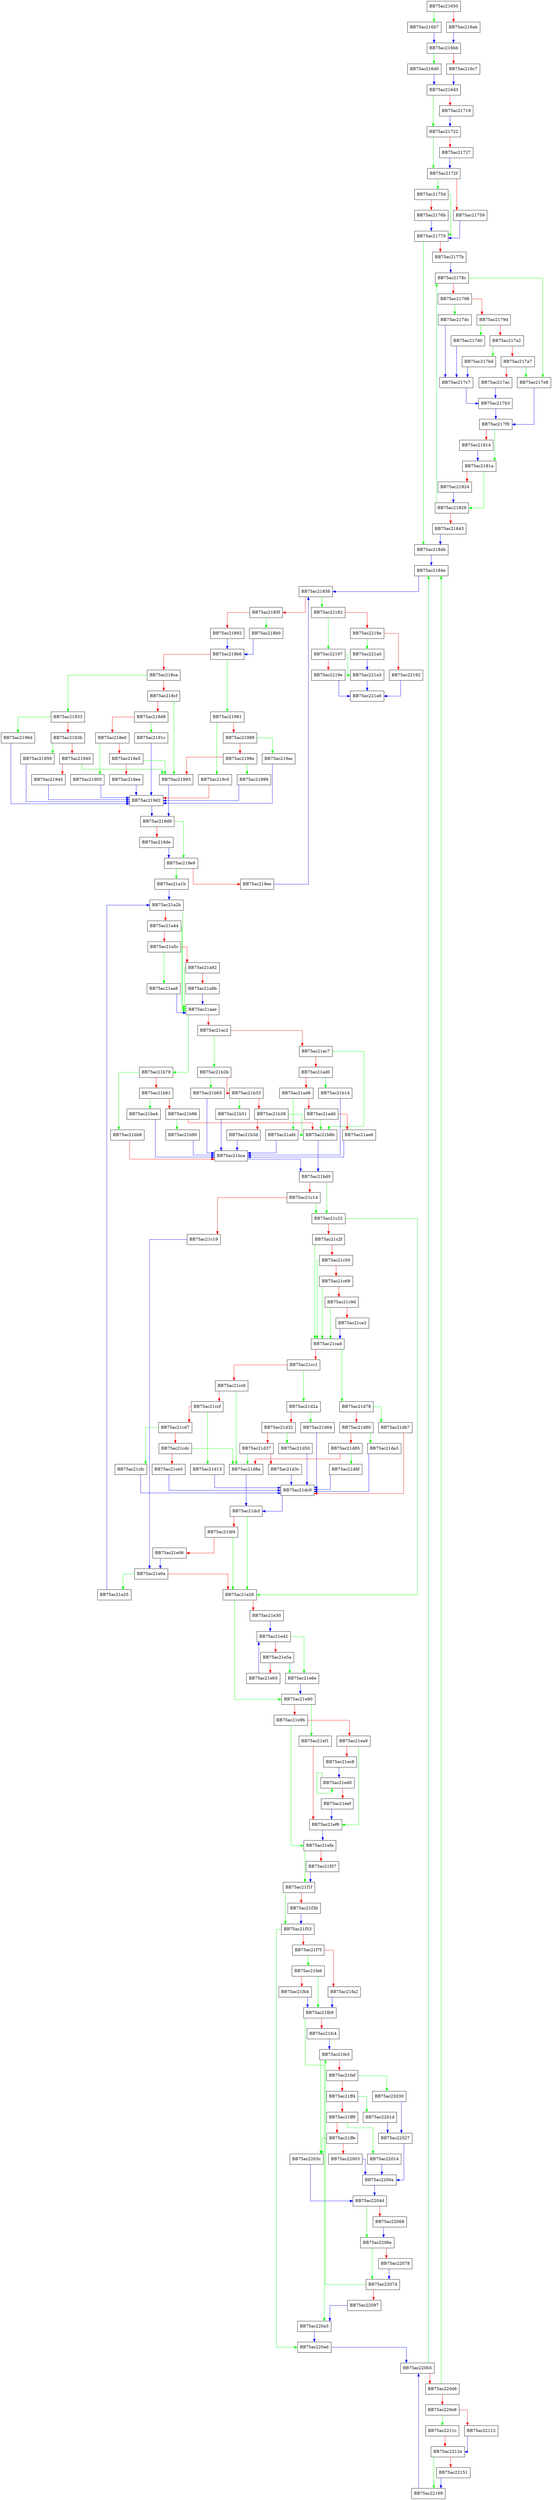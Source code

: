 digraph ZSTD_compressBlock_lazy2_row {
  node [shape="box"];
  graph [splines=ortho];
  BB75ac21650 -> BB75ac216b7 [color="green"];
  BB75ac21650 -> BB75ac216ab [color="red"];
  BB75ac216ab -> BB75ac216bb [color="blue"];
  BB75ac216b7 -> BB75ac216bb [color="blue"];
  BB75ac216bb -> BB75ac216d0 [color="green"];
  BB75ac216bb -> BB75ac216c7 [color="red"];
  BB75ac216c7 -> BB75ac216d3 [color="blue"];
  BB75ac216d0 -> BB75ac216d3 [color="blue"];
  BB75ac216d3 -> BB75ac21722 [color="green"];
  BB75ac216d3 -> BB75ac21719 [color="red"];
  BB75ac21719 -> BB75ac21722 [color="blue"];
  BB75ac21722 -> BB75ac2172f [color="green"];
  BB75ac21722 -> BB75ac21727 [color="red"];
  BB75ac21727 -> BB75ac2172f [color="blue"];
  BB75ac2172f -> BB75ac2175d [color="green"];
  BB75ac2172f -> BB75ac21759 [color="red"];
  BB75ac21759 -> BB75ac21770 [color="blue"];
  BB75ac2175d -> BB75ac21770 [color="green"];
  BB75ac2175d -> BB75ac2176b [color="red"];
  BB75ac2176b -> BB75ac21770 [color="blue"];
  BB75ac21770 -> BB75ac2184b [color="green"];
  BB75ac21770 -> BB75ac2177b [color="red"];
  BB75ac2177b -> BB75ac2178c [color="blue"];
  BB75ac2178c -> BB75ac217e8 [color="green"];
  BB75ac2178c -> BB75ac21798 [color="red"];
  BB75ac21798 -> BB75ac217dc [color="green"];
  BB75ac21798 -> BB75ac2179d [color="red"];
  BB75ac2179d -> BB75ac217d0 [color="green"];
  BB75ac2179d -> BB75ac217a2 [color="red"];
  BB75ac217a2 -> BB75ac217bd [color="green"];
  BB75ac217a2 -> BB75ac217a7 [color="red"];
  BB75ac217a7 -> BB75ac217e8 [color="green"];
  BB75ac217a7 -> BB75ac217ac [color="red"];
  BB75ac217ac -> BB75ac217b3 [color="blue"];
  BB75ac217b3 -> BB75ac217f9 [color="blue"];
  BB75ac217bd -> BB75ac217c7 [color="blue"];
  BB75ac217c7 -> BB75ac217b3 [color="blue"];
  BB75ac217d0 -> BB75ac217c7 [color="blue"];
  BB75ac217dc -> BB75ac217c7 [color="blue"];
  BB75ac217e8 -> BB75ac217f9 [color="blue"];
  BB75ac217f9 -> BB75ac2181a [color="green"];
  BB75ac217f9 -> BB75ac21814 [color="red"];
  BB75ac21814 -> BB75ac2181a [color="blue"];
  BB75ac2181a -> BB75ac21829 [color="green"];
  BB75ac2181a -> BB75ac21824 [color="red"];
  BB75ac21824 -> BB75ac21829 [color="blue"];
  BB75ac21829 -> BB75ac2178c [color="green"];
  BB75ac21829 -> BB75ac21843 [color="red"];
  BB75ac21843 -> BB75ac2184b [color="blue"];
  BB75ac2184b -> BB75ac2184e [color="blue"];
  BB75ac2184e -> BB75ac21856 [color="blue"];
  BB75ac21856 -> BB75ac22182 [color="green"];
  BB75ac21856 -> BB75ac2185f [color="red"];
  BB75ac2185f -> BB75ac218b0 [color="green"];
  BB75ac2185f -> BB75ac21892 [color="red"];
  BB75ac21892 -> BB75ac218b6 [color="blue"];
  BB75ac218b0 -> BB75ac218b6 [color="blue"];
  BB75ac218b6 -> BB75ac21981 [color="green"];
  BB75ac218b6 -> BB75ac218ca [color="red"];
  BB75ac218ca -> BB75ac21933 [color="green"];
  BB75ac218ca -> BB75ac218cf [color="red"];
  BB75ac218cf -> BB75ac21993 [color="green"];
  BB75ac218cf -> BB75ac218d8 [color="red"];
  BB75ac218d8 -> BB75ac2191c [color="green"];
  BB75ac218d8 -> BB75ac218e0 [color="red"];
  BB75ac218e0 -> BB75ac21905 [color="green"];
  BB75ac218e0 -> BB75ac218e5 [color="red"];
  BB75ac218e5 -> BB75ac21993 [color="green"];
  BB75ac218e5 -> BB75ac218ee [color="red"];
  BB75ac218ee -> BB75ac219d2 [color="blue"];
  BB75ac21905 -> BB75ac219d2 [color="blue"];
  BB75ac2191c -> BB75ac219d2 [color="blue"];
  BB75ac21933 -> BB75ac2196d [color="green"];
  BB75ac21933 -> BB75ac2193b [color="red"];
  BB75ac2193b -> BB75ac21959 [color="green"];
  BB75ac2193b -> BB75ac21940 [color="red"];
  BB75ac21940 -> BB75ac21993 [color="green"];
  BB75ac21940 -> BB75ac21945 [color="red"];
  BB75ac21945 -> BB75ac219d2 [color="blue"];
  BB75ac21959 -> BB75ac219d2 [color="blue"];
  BB75ac2196d -> BB75ac219d2 [color="blue"];
  BB75ac21981 -> BB75ac219c0 [color="green"];
  BB75ac21981 -> BB75ac21989 [color="red"];
  BB75ac21989 -> BB75ac219ac [color="green"];
  BB75ac21989 -> BB75ac2198e [color="red"];
  BB75ac2198e -> BB75ac21998 [color="green"];
  BB75ac2198e -> BB75ac21993 [color="red"];
  BB75ac21993 -> BB75ac219d9 [color="blue"];
  BB75ac21998 -> BB75ac219d2 [color="blue"];
  BB75ac219ac -> BB75ac219d2 [color="blue"];
  BB75ac219c0 -> BB75ac219d2 [color="red"];
  BB75ac219d2 -> BB75ac219d9 [color="blue"];
  BB75ac219d9 -> BB75ac219e9 [color="green"];
  BB75ac219d9 -> BB75ac219de [color="red"];
  BB75ac219de -> BB75ac219e9 [color="blue"];
  BB75ac219e9 -> BB75ac21a1b [color="green"];
  BB75ac219e9 -> BB75ac219ee [color="red"];
  BB75ac219ee -> BB75ac21856 [color="blue"];
  BB75ac21a1b -> BB75ac21a2b [color="blue"];
  BB75ac21a25 -> BB75ac21a2b [color="blue"];
  BB75ac21a2b -> BB75ac21aae [color="green"];
  BB75ac21a2b -> BB75ac21a44 [color="red"];
  BB75ac21a44 -> BB75ac21aae [color="green"];
  BB75ac21a44 -> BB75ac21a5c [color="red"];
  BB75ac21a5c -> BB75ac21aa8 [color="green"];
  BB75ac21a5c -> BB75ac21a92 [color="red"];
  BB75ac21a92 -> BB75ac21aae [color="green"];
  BB75ac21a92 -> BB75ac21a9b [color="red"];
  BB75ac21a9b -> BB75ac21aae [color="blue"];
  BB75ac21aa8 -> BB75ac21aae [color="blue"];
  BB75ac21aae -> BB75ac21b79 [color="green"];
  BB75ac21aae -> BB75ac21ac2 [color="red"];
  BB75ac21ac2 -> BB75ac21b2b [color="green"];
  BB75ac21ac2 -> BB75ac21ac7 [color="red"];
  BB75ac21ac7 -> BB75ac21b8b [color="green"];
  BB75ac21ac7 -> BB75ac21ad0 [color="red"];
  BB75ac21ad0 -> BB75ac21b14 [color="green"];
  BB75ac21ad0 -> BB75ac21ad8 [color="red"];
  BB75ac21ad8 -> BB75ac21afd [color="green"];
  BB75ac21ad8 -> BB75ac21add [color="red"];
  BB75ac21add -> BB75ac21b8b [color="green"];
  BB75ac21add -> BB75ac21ae6 [color="red"];
  BB75ac21ae6 -> BB75ac21bca [color="blue"];
  BB75ac21afd -> BB75ac21bca [color="blue"];
  BB75ac21b14 -> BB75ac21bca [color="blue"];
  BB75ac21b2b -> BB75ac21b65 [color="green"];
  BB75ac21b2b -> BB75ac21b33 [color="red"];
  BB75ac21b33 -> BB75ac21b51 [color="green"];
  BB75ac21b33 -> BB75ac21b38 [color="red"];
  BB75ac21b38 -> BB75ac21b8b [color="green"];
  BB75ac21b38 -> BB75ac21b3d [color="red"];
  BB75ac21b3d -> BB75ac21bca [color="blue"];
  BB75ac21b51 -> BB75ac21bca [color="blue"];
  BB75ac21b65 -> BB75ac21bca [color="blue"];
  BB75ac21b79 -> BB75ac21bb8 [color="green"];
  BB75ac21b79 -> BB75ac21b81 [color="red"];
  BB75ac21b81 -> BB75ac21ba4 [color="green"];
  BB75ac21b81 -> BB75ac21b86 [color="red"];
  BB75ac21b86 -> BB75ac21b90 [color="green"];
  BB75ac21b86 -> BB75ac21b8b [color="red"];
  BB75ac21b8b -> BB75ac21bd0 [color="blue"];
  BB75ac21b90 -> BB75ac21bca [color="blue"];
  BB75ac21ba4 -> BB75ac21bca [color="blue"];
  BB75ac21bb8 -> BB75ac21bca [color="red"];
  BB75ac21bca -> BB75ac21bd0 [color="blue"];
  BB75ac21bd0 -> BB75ac21c22 [color="green"];
  BB75ac21bd0 -> BB75ac21c14 [color="red"];
  BB75ac21c14 -> BB75ac21c22 [color="green"];
  BB75ac21c14 -> BB75ac21c19 [color="red"];
  BB75ac21c19 -> BB75ac21e0a [color="blue"];
  BB75ac21c22 -> BB75ac21e26 [color="green"];
  BB75ac21c22 -> BB75ac21c2f [color="red"];
  BB75ac21c2f -> BB75ac21cad [color="green"];
  BB75ac21c2f -> BB75ac21c50 [color="red"];
  BB75ac21c50 -> BB75ac21cad [color="green"];
  BB75ac21c50 -> BB75ac21c69 [color="red"];
  BB75ac21c69 -> BB75ac21cad [color="green"];
  BB75ac21c69 -> BB75ac21c9d [color="red"];
  BB75ac21c9d -> BB75ac21cad [color="green"];
  BB75ac21c9d -> BB75ac21ca2 [color="red"];
  BB75ac21ca2 -> BB75ac21cad [color="blue"];
  BB75ac21cad -> BB75ac21d78 [color="green"];
  BB75ac21cad -> BB75ac21cc1 [color="red"];
  BB75ac21cc1 -> BB75ac21d2a [color="green"];
  BB75ac21cc1 -> BB75ac21cc6 [color="red"];
  BB75ac21cc6 -> BB75ac21d8a [color="green"];
  BB75ac21cc6 -> BB75ac21ccf [color="red"];
  BB75ac21ccf -> BB75ac21d13 [color="green"];
  BB75ac21ccf -> BB75ac21cd7 [color="red"];
  BB75ac21cd7 -> BB75ac21cfc [color="green"];
  BB75ac21cd7 -> BB75ac21cdc [color="red"];
  BB75ac21cdc -> BB75ac21d8a [color="green"];
  BB75ac21cdc -> BB75ac21ce5 [color="red"];
  BB75ac21ce5 -> BB75ac21dc9 [color="blue"];
  BB75ac21cfc -> BB75ac21dc9 [color="blue"];
  BB75ac21d13 -> BB75ac21dc9 [color="blue"];
  BB75ac21d2a -> BB75ac21d64 [color="green"];
  BB75ac21d2a -> BB75ac21d32 [color="red"];
  BB75ac21d32 -> BB75ac21d50 [color="green"];
  BB75ac21d32 -> BB75ac21d37 [color="red"];
  BB75ac21d37 -> BB75ac21d8a [color="green"];
  BB75ac21d37 -> BB75ac21d3c [color="red"];
  BB75ac21d3c -> BB75ac21dc9 [color="blue"];
  BB75ac21d50 -> BB75ac21dc9 [color="blue"];
  BB75ac21d64 -> BB75ac21dc9 [color="blue"];
  BB75ac21d78 -> BB75ac21db7 [color="green"];
  BB75ac21d78 -> BB75ac21d80 [color="red"];
  BB75ac21d80 -> BB75ac21da3 [color="green"];
  BB75ac21d80 -> BB75ac21d85 [color="red"];
  BB75ac21d85 -> BB75ac21d8f [color="green"];
  BB75ac21d85 -> BB75ac21d8a [color="red"];
  BB75ac21d8a -> BB75ac21dcf [color="blue"];
  BB75ac21d8f -> BB75ac21dc9 [color="blue"];
  BB75ac21da3 -> BB75ac21dc9 [color="blue"];
  BB75ac21db7 -> BB75ac21dc9 [color="red"];
  BB75ac21dc9 -> BB75ac21dcf [color="blue"];
  BB75ac21dcf -> BB75ac21e26 [color="green"];
  BB75ac21dcf -> BB75ac21df4 [color="red"];
  BB75ac21df4 -> BB75ac21e26 [color="green"];
  BB75ac21df4 -> BB75ac21e06 [color="red"];
  BB75ac21e06 -> BB75ac21e0a [color="blue"];
  BB75ac21e0a -> BB75ac21a25 [color="green"];
  BB75ac21e0a -> BB75ac21e26 [color="red"];
  BB75ac21e26 -> BB75ac21e80 [color="green"];
  BB75ac21e26 -> BB75ac21e30 [color="red"];
  BB75ac21e30 -> BB75ac21e42 [color="blue"];
  BB75ac21e42 -> BB75ac21e6e [color="green"];
  BB75ac21e42 -> BB75ac21e5a [color="red"];
  BB75ac21e5a -> BB75ac21e6e [color="green"];
  BB75ac21e5a -> BB75ac21e63 [color="red"];
  BB75ac21e63 -> BB75ac21e42 [color="blue"];
  BB75ac21e6e -> BB75ac21e80 [color="blue"];
  BB75ac21e80 -> BB75ac21ef1 [color="green"];
  BB75ac21e80 -> BB75ac21e9b [color="red"];
  BB75ac21e9b -> BB75ac21efa [color="green"];
  BB75ac21e9b -> BB75ac21ea9 [color="red"];
  BB75ac21ea9 -> BB75ac21ef6 [color="green"];
  BB75ac21ea9 -> BB75ac21ec8 [color="red"];
  BB75ac21ec8 -> BB75ac21ed0 [color="blue"];
  BB75ac21ed0 -> BB75ac21ed0 [color="green"];
  BB75ac21ed0 -> BB75ac21eef [color="red"];
  BB75ac21eef -> BB75ac21ef6 [color="blue"];
  BB75ac21ef1 -> BB75ac21ef6 [color="red"];
  BB75ac21ef6 -> BB75ac21efa [color="blue"];
  BB75ac21efa -> BB75ac21f1f [color="green"];
  BB75ac21efa -> BB75ac21f07 [color="red"];
  BB75ac21f07 -> BB75ac21f1f [color="blue"];
  BB75ac21f1f -> BB75ac21f53 [color="green"];
  BB75ac21f1f -> BB75ac21f3b [color="red"];
  BB75ac21f3b -> BB75ac21f53 [color="blue"];
  BB75ac21f53 -> BB75ac220ad [color="green"];
  BB75ac21f53 -> BB75ac21f7f [color="red"];
  BB75ac21f7f -> BB75ac21fa6 [color="green"];
  BB75ac21f7f -> BB75ac21fa2 [color="red"];
  BB75ac21fa2 -> BB75ac21fb9 [color="blue"];
  BB75ac21fa6 -> BB75ac21fb9 [color="green"];
  BB75ac21fa6 -> BB75ac21fb4 [color="red"];
  BB75ac21fb4 -> BB75ac21fb9 [color="blue"];
  BB75ac21fb9 -> BB75ac220a3 [color="green"];
  BB75ac21fb9 -> BB75ac21fc4 [color="red"];
  BB75ac21fc4 -> BB75ac21fe3 [color="blue"];
  BB75ac21fe3 -> BB75ac2203c [color="green"];
  BB75ac21fe3 -> BB75ac21fef [color="red"];
  BB75ac21fef -> BB75ac22030 [color="green"];
  BB75ac21fef -> BB75ac21ff4 [color="red"];
  BB75ac21ff4 -> BB75ac2201d [color="green"];
  BB75ac21ff4 -> BB75ac21ff9 [color="red"];
  BB75ac21ff9 -> BB75ac22014 [color="green"];
  BB75ac21ff9 -> BB75ac21ffe [color="red"];
  BB75ac21ffe -> BB75ac2203c [color="green"];
  BB75ac21ffe -> BB75ac22003 [color="red"];
  BB75ac22003 -> BB75ac2200a [color="blue"];
  BB75ac2200a -> BB75ac2204d [color="blue"];
  BB75ac22014 -> BB75ac2200a [color="blue"];
  BB75ac2201d -> BB75ac22027 [color="blue"];
  BB75ac22027 -> BB75ac2200a [color="blue"];
  BB75ac22030 -> BB75ac22027 [color="blue"];
  BB75ac2203c -> BB75ac2204d [color="blue"];
  BB75ac2204d -> BB75ac2206e [color="green"];
  BB75ac2204d -> BB75ac22068 [color="red"];
  BB75ac22068 -> BB75ac2206e [color="blue"];
  BB75ac2206e -> BB75ac2207d [color="green"];
  BB75ac2206e -> BB75ac22078 [color="red"];
  BB75ac22078 -> BB75ac2207d [color="blue"];
  BB75ac2207d -> BB75ac21fe3 [color="green"];
  BB75ac2207d -> BB75ac22097 [color="red"];
  BB75ac22097 -> BB75ac220a3 [color="blue"];
  BB75ac220a3 -> BB75ac220ad [color="blue"];
  BB75ac220ad -> BB75ac220b5 [color="blue"];
  BB75ac220b5 -> BB75ac2184e [color="green"];
  BB75ac220b5 -> BB75ac220d6 [color="red"];
  BB75ac220d6 -> BB75ac2184e [color="green"];
  BB75ac220d6 -> BB75ac220e9 [color="red"];
  BB75ac220e9 -> BB75ac2211c [color="green"];
  BB75ac220e9 -> BB75ac22112 [color="red"];
  BB75ac22112 -> BB75ac2212e [color="blue"];
  BB75ac2211c -> BB75ac2212e [color="red"];
  BB75ac2212e -> BB75ac22169 [color="green"];
  BB75ac2212e -> BB75ac22151 [color="red"];
  BB75ac22151 -> BB75ac22169 [color="blue"];
  BB75ac22169 -> BB75ac220b5 [color="blue"];
  BB75ac22182 -> BB75ac22197 [color="green"];
  BB75ac22182 -> BB75ac2218e [color="red"];
  BB75ac2218e -> BB75ac221a0 [color="green"];
  BB75ac2218e -> BB75ac22192 [color="red"];
  BB75ac22192 -> BB75ac221a6 [color="blue"];
  BB75ac22197 -> BB75ac221a3 [color="green"];
  BB75ac22197 -> BB75ac2219e [color="red"];
  BB75ac2219e -> BB75ac221a6 [color="blue"];
  BB75ac221a0 -> BB75ac221a3 [color="blue"];
  BB75ac221a3 -> BB75ac221a6 [color="blue"];
}